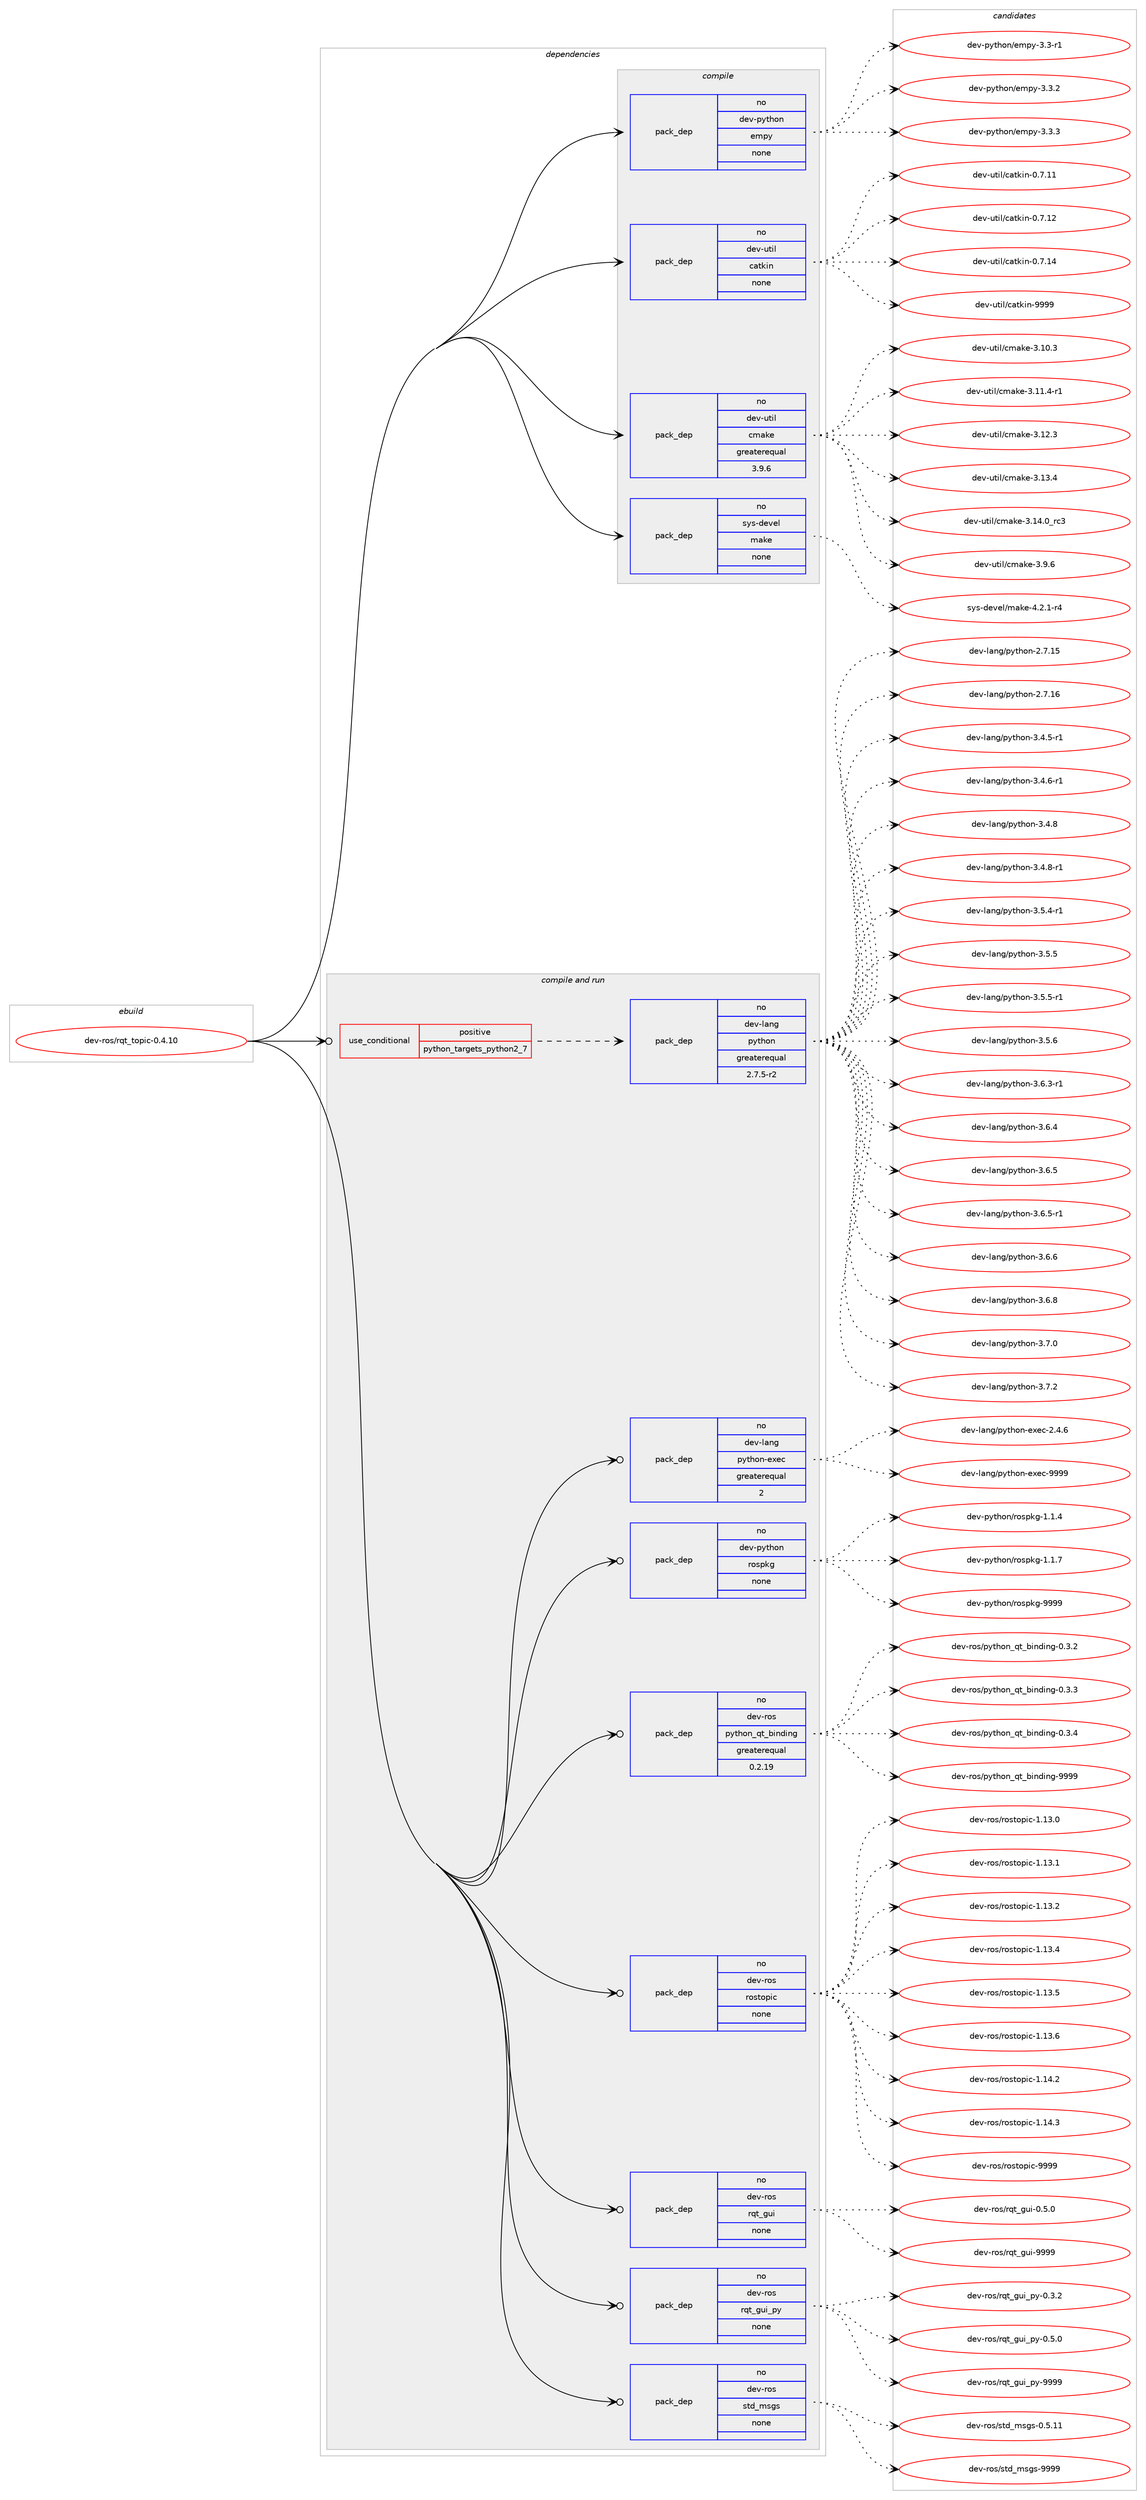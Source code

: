 digraph prolog {

# *************
# Graph options
# *************

newrank=true;
concentrate=true;
compound=true;
graph [rankdir=LR,fontname=Helvetica,fontsize=10,ranksep=1.5];#, ranksep=2.5, nodesep=0.2];
edge  [arrowhead=vee];
node  [fontname=Helvetica,fontsize=10];

# **********
# The ebuild
# **********

subgraph cluster_leftcol {
color=gray;
rank=same;
label=<<i>ebuild</i>>;
id [label="dev-ros/rqt_topic-0.4.10", color=red, width=4, href="../dev-ros/rqt_topic-0.4.10.svg"];
}

# ****************
# The dependencies
# ****************

subgraph cluster_midcol {
color=gray;
label=<<i>dependencies</i>>;
subgraph cluster_compile {
fillcolor="#eeeeee";
style=filled;
label=<<i>compile</i>>;
subgraph pack1056376 {
dependency1470337 [label=<<TABLE BORDER="0" CELLBORDER="1" CELLSPACING="0" CELLPADDING="4" WIDTH="220"><TR><TD ROWSPAN="6" CELLPADDING="30">pack_dep</TD></TR><TR><TD WIDTH="110">no</TD></TR><TR><TD>dev-python</TD></TR><TR><TD>empy</TD></TR><TR><TD>none</TD></TR><TR><TD></TD></TR></TABLE>>, shape=none, color=blue];
}
id:e -> dependency1470337:w [weight=20,style="solid",arrowhead="vee"];
subgraph pack1056377 {
dependency1470338 [label=<<TABLE BORDER="0" CELLBORDER="1" CELLSPACING="0" CELLPADDING="4" WIDTH="220"><TR><TD ROWSPAN="6" CELLPADDING="30">pack_dep</TD></TR><TR><TD WIDTH="110">no</TD></TR><TR><TD>dev-util</TD></TR><TR><TD>catkin</TD></TR><TR><TD>none</TD></TR><TR><TD></TD></TR></TABLE>>, shape=none, color=blue];
}
id:e -> dependency1470338:w [weight=20,style="solid",arrowhead="vee"];
subgraph pack1056378 {
dependency1470339 [label=<<TABLE BORDER="0" CELLBORDER="1" CELLSPACING="0" CELLPADDING="4" WIDTH="220"><TR><TD ROWSPAN="6" CELLPADDING="30">pack_dep</TD></TR><TR><TD WIDTH="110">no</TD></TR><TR><TD>dev-util</TD></TR><TR><TD>cmake</TD></TR><TR><TD>greaterequal</TD></TR><TR><TD>3.9.6</TD></TR></TABLE>>, shape=none, color=blue];
}
id:e -> dependency1470339:w [weight=20,style="solid",arrowhead="vee"];
subgraph pack1056379 {
dependency1470340 [label=<<TABLE BORDER="0" CELLBORDER="1" CELLSPACING="0" CELLPADDING="4" WIDTH="220"><TR><TD ROWSPAN="6" CELLPADDING="30">pack_dep</TD></TR><TR><TD WIDTH="110">no</TD></TR><TR><TD>sys-devel</TD></TR><TR><TD>make</TD></TR><TR><TD>none</TD></TR><TR><TD></TD></TR></TABLE>>, shape=none, color=blue];
}
id:e -> dependency1470340:w [weight=20,style="solid",arrowhead="vee"];
}
subgraph cluster_compileandrun {
fillcolor="#eeeeee";
style=filled;
label=<<i>compile and run</i>>;
subgraph cond390571 {
dependency1470341 [label=<<TABLE BORDER="0" CELLBORDER="1" CELLSPACING="0" CELLPADDING="4"><TR><TD ROWSPAN="3" CELLPADDING="10">use_conditional</TD></TR><TR><TD>positive</TD></TR><TR><TD>python_targets_python2_7</TD></TR></TABLE>>, shape=none, color=red];
subgraph pack1056380 {
dependency1470342 [label=<<TABLE BORDER="0" CELLBORDER="1" CELLSPACING="0" CELLPADDING="4" WIDTH="220"><TR><TD ROWSPAN="6" CELLPADDING="30">pack_dep</TD></TR><TR><TD WIDTH="110">no</TD></TR><TR><TD>dev-lang</TD></TR><TR><TD>python</TD></TR><TR><TD>greaterequal</TD></TR><TR><TD>2.7.5-r2</TD></TR></TABLE>>, shape=none, color=blue];
}
dependency1470341:e -> dependency1470342:w [weight=20,style="dashed",arrowhead="vee"];
}
id:e -> dependency1470341:w [weight=20,style="solid",arrowhead="odotvee"];
subgraph pack1056381 {
dependency1470343 [label=<<TABLE BORDER="0" CELLBORDER="1" CELLSPACING="0" CELLPADDING="4" WIDTH="220"><TR><TD ROWSPAN="6" CELLPADDING="30">pack_dep</TD></TR><TR><TD WIDTH="110">no</TD></TR><TR><TD>dev-lang</TD></TR><TR><TD>python-exec</TD></TR><TR><TD>greaterequal</TD></TR><TR><TD>2</TD></TR></TABLE>>, shape=none, color=blue];
}
id:e -> dependency1470343:w [weight=20,style="solid",arrowhead="odotvee"];
subgraph pack1056382 {
dependency1470344 [label=<<TABLE BORDER="0" CELLBORDER="1" CELLSPACING="0" CELLPADDING="4" WIDTH="220"><TR><TD ROWSPAN="6" CELLPADDING="30">pack_dep</TD></TR><TR><TD WIDTH="110">no</TD></TR><TR><TD>dev-python</TD></TR><TR><TD>rospkg</TD></TR><TR><TD>none</TD></TR><TR><TD></TD></TR></TABLE>>, shape=none, color=blue];
}
id:e -> dependency1470344:w [weight=20,style="solid",arrowhead="odotvee"];
subgraph pack1056383 {
dependency1470345 [label=<<TABLE BORDER="0" CELLBORDER="1" CELLSPACING="0" CELLPADDING="4" WIDTH="220"><TR><TD ROWSPAN="6" CELLPADDING="30">pack_dep</TD></TR><TR><TD WIDTH="110">no</TD></TR><TR><TD>dev-ros</TD></TR><TR><TD>python_qt_binding</TD></TR><TR><TD>greaterequal</TD></TR><TR><TD>0.2.19</TD></TR></TABLE>>, shape=none, color=blue];
}
id:e -> dependency1470345:w [weight=20,style="solid",arrowhead="odotvee"];
subgraph pack1056384 {
dependency1470346 [label=<<TABLE BORDER="0" CELLBORDER="1" CELLSPACING="0" CELLPADDING="4" WIDTH="220"><TR><TD ROWSPAN="6" CELLPADDING="30">pack_dep</TD></TR><TR><TD WIDTH="110">no</TD></TR><TR><TD>dev-ros</TD></TR><TR><TD>rostopic</TD></TR><TR><TD>none</TD></TR><TR><TD></TD></TR></TABLE>>, shape=none, color=blue];
}
id:e -> dependency1470346:w [weight=20,style="solid",arrowhead="odotvee"];
subgraph pack1056385 {
dependency1470347 [label=<<TABLE BORDER="0" CELLBORDER="1" CELLSPACING="0" CELLPADDING="4" WIDTH="220"><TR><TD ROWSPAN="6" CELLPADDING="30">pack_dep</TD></TR><TR><TD WIDTH="110">no</TD></TR><TR><TD>dev-ros</TD></TR><TR><TD>rqt_gui</TD></TR><TR><TD>none</TD></TR><TR><TD></TD></TR></TABLE>>, shape=none, color=blue];
}
id:e -> dependency1470347:w [weight=20,style="solid",arrowhead="odotvee"];
subgraph pack1056386 {
dependency1470348 [label=<<TABLE BORDER="0" CELLBORDER="1" CELLSPACING="0" CELLPADDING="4" WIDTH="220"><TR><TD ROWSPAN="6" CELLPADDING="30">pack_dep</TD></TR><TR><TD WIDTH="110">no</TD></TR><TR><TD>dev-ros</TD></TR><TR><TD>rqt_gui_py</TD></TR><TR><TD>none</TD></TR><TR><TD></TD></TR></TABLE>>, shape=none, color=blue];
}
id:e -> dependency1470348:w [weight=20,style="solid",arrowhead="odotvee"];
subgraph pack1056387 {
dependency1470349 [label=<<TABLE BORDER="0" CELLBORDER="1" CELLSPACING="0" CELLPADDING="4" WIDTH="220"><TR><TD ROWSPAN="6" CELLPADDING="30">pack_dep</TD></TR><TR><TD WIDTH="110">no</TD></TR><TR><TD>dev-ros</TD></TR><TR><TD>std_msgs</TD></TR><TR><TD>none</TD></TR><TR><TD></TD></TR></TABLE>>, shape=none, color=blue];
}
id:e -> dependency1470349:w [weight=20,style="solid",arrowhead="odotvee"];
}
subgraph cluster_run {
fillcolor="#eeeeee";
style=filled;
label=<<i>run</i>>;
}
}

# **************
# The candidates
# **************

subgraph cluster_choices {
rank=same;
color=gray;
label=<<i>candidates</i>>;

subgraph choice1056376 {
color=black;
nodesep=1;
choice1001011184511212111610411111047101109112121455146514511449 [label="dev-python/empy-3.3-r1", color=red, width=4,href="../dev-python/empy-3.3-r1.svg"];
choice1001011184511212111610411111047101109112121455146514650 [label="dev-python/empy-3.3.2", color=red, width=4,href="../dev-python/empy-3.3.2.svg"];
choice1001011184511212111610411111047101109112121455146514651 [label="dev-python/empy-3.3.3", color=red, width=4,href="../dev-python/empy-3.3.3.svg"];
dependency1470337:e -> choice1001011184511212111610411111047101109112121455146514511449:w [style=dotted,weight="100"];
dependency1470337:e -> choice1001011184511212111610411111047101109112121455146514650:w [style=dotted,weight="100"];
dependency1470337:e -> choice1001011184511212111610411111047101109112121455146514651:w [style=dotted,weight="100"];
}
subgraph choice1056377 {
color=black;
nodesep=1;
choice1001011184511711610510847999711610710511045484655464949 [label="dev-util/catkin-0.7.11", color=red, width=4,href="../dev-util/catkin-0.7.11.svg"];
choice1001011184511711610510847999711610710511045484655464950 [label="dev-util/catkin-0.7.12", color=red, width=4,href="../dev-util/catkin-0.7.12.svg"];
choice1001011184511711610510847999711610710511045484655464952 [label="dev-util/catkin-0.7.14", color=red, width=4,href="../dev-util/catkin-0.7.14.svg"];
choice100101118451171161051084799971161071051104557575757 [label="dev-util/catkin-9999", color=red, width=4,href="../dev-util/catkin-9999.svg"];
dependency1470338:e -> choice1001011184511711610510847999711610710511045484655464949:w [style=dotted,weight="100"];
dependency1470338:e -> choice1001011184511711610510847999711610710511045484655464950:w [style=dotted,weight="100"];
dependency1470338:e -> choice1001011184511711610510847999711610710511045484655464952:w [style=dotted,weight="100"];
dependency1470338:e -> choice100101118451171161051084799971161071051104557575757:w [style=dotted,weight="100"];
}
subgraph choice1056378 {
color=black;
nodesep=1;
choice1001011184511711610510847991099710710145514649484651 [label="dev-util/cmake-3.10.3", color=red, width=4,href="../dev-util/cmake-3.10.3.svg"];
choice10010111845117116105108479910997107101455146494946524511449 [label="dev-util/cmake-3.11.4-r1", color=red, width=4,href="../dev-util/cmake-3.11.4-r1.svg"];
choice1001011184511711610510847991099710710145514649504651 [label="dev-util/cmake-3.12.3", color=red, width=4,href="../dev-util/cmake-3.12.3.svg"];
choice1001011184511711610510847991099710710145514649514652 [label="dev-util/cmake-3.13.4", color=red, width=4,href="../dev-util/cmake-3.13.4.svg"];
choice1001011184511711610510847991099710710145514649524648951149951 [label="dev-util/cmake-3.14.0_rc3", color=red, width=4,href="../dev-util/cmake-3.14.0_rc3.svg"];
choice10010111845117116105108479910997107101455146574654 [label="dev-util/cmake-3.9.6", color=red, width=4,href="../dev-util/cmake-3.9.6.svg"];
dependency1470339:e -> choice1001011184511711610510847991099710710145514649484651:w [style=dotted,weight="100"];
dependency1470339:e -> choice10010111845117116105108479910997107101455146494946524511449:w [style=dotted,weight="100"];
dependency1470339:e -> choice1001011184511711610510847991099710710145514649504651:w [style=dotted,weight="100"];
dependency1470339:e -> choice1001011184511711610510847991099710710145514649514652:w [style=dotted,weight="100"];
dependency1470339:e -> choice1001011184511711610510847991099710710145514649524648951149951:w [style=dotted,weight="100"];
dependency1470339:e -> choice10010111845117116105108479910997107101455146574654:w [style=dotted,weight="100"];
}
subgraph choice1056379 {
color=black;
nodesep=1;
choice1151211154510010111810110847109971071014552465046494511452 [label="sys-devel/make-4.2.1-r4", color=red, width=4,href="../sys-devel/make-4.2.1-r4.svg"];
dependency1470340:e -> choice1151211154510010111810110847109971071014552465046494511452:w [style=dotted,weight="100"];
}
subgraph choice1056380 {
color=black;
nodesep=1;
choice10010111845108971101034711212111610411111045504655464953 [label="dev-lang/python-2.7.15", color=red, width=4,href="../dev-lang/python-2.7.15.svg"];
choice10010111845108971101034711212111610411111045504655464954 [label="dev-lang/python-2.7.16", color=red, width=4,href="../dev-lang/python-2.7.16.svg"];
choice1001011184510897110103471121211161041111104551465246534511449 [label="dev-lang/python-3.4.5-r1", color=red, width=4,href="../dev-lang/python-3.4.5-r1.svg"];
choice1001011184510897110103471121211161041111104551465246544511449 [label="dev-lang/python-3.4.6-r1", color=red, width=4,href="../dev-lang/python-3.4.6-r1.svg"];
choice100101118451089711010347112121116104111110455146524656 [label="dev-lang/python-3.4.8", color=red, width=4,href="../dev-lang/python-3.4.8.svg"];
choice1001011184510897110103471121211161041111104551465246564511449 [label="dev-lang/python-3.4.8-r1", color=red, width=4,href="../dev-lang/python-3.4.8-r1.svg"];
choice1001011184510897110103471121211161041111104551465346524511449 [label="dev-lang/python-3.5.4-r1", color=red, width=4,href="../dev-lang/python-3.5.4-r1.svg"];
choice100101118451089711010347112121116104111110455146534653 [label="dev-lang/python-3.5.5", color=red, width=4,href="../dev-lang/python-3.5.5.svg"];
choice1001011184510897110103471121211161041111104551465346534511449 [label="dev-lang/python-3.5.5-r1", color=red, width=4,href="../dev-lang/python-3.5.5-r1.svg"];
choice100101118451089711010347112121116104111110455146534654 [label="dev-lang/python-3.5.6", color=red, width=4,href="../dev-lang/python-3.5.6.svg"];
choice1001011184510897110103471121211161041111104551465446514511449 [label="dev-lang/python-3.6.3-r1", color=red, width=4,href="../dev-lang/python-3.6.3-r1.svg"];
choice100101118451089711010347112121116104111110455146544652 [label="dev-lang/python-3.6.4", color=red, width=4,href="../dev-lang/python-3.6.4.svg"];
choice100101118451089711010347112121116104111110455146544653 [label="dev-lang/python-3.6.5", color=red, width=4,href="../dev-lang/python-3.6.5.svg"];
choice1001011184510897110103471121211161041111104551465446534511449 [label="dev-lang/python-3.6.5-r1", color=red, width=4,href="../dev-lang/python-3.6.5-r1.svg"];
choice100101118451089711010347112121116104111110455146544654 [label="dev-lang/python-3.6.6", color=red, width=4,href="../dev-lang/python-3.6.6.svg"];
choice100101118451089711010347112121116104111110455146544656 [label="dev-lang/python-3.6.8", color=red, width=4,href="../dev-lang/python-3.6.8.svg"];
choice100101118451089711010347112121116104111110455146554648 [label="dev-lang/python-3.7.0", color=red, width=4,href="../dev-lang/python-3.7.0.svg"];
choice100101118451089711010347112121116104111110455146554650 [label="dev-lang/python-3.7.2", color=red, width=4,href="../dev-lang/python-3.7.2.svg"];
dependency1470342:e -> choice10010111845108971101034711212111610411111045504655464953:w [style=dotted,weight="100"];
dependency1470342:e -> choice10010111845108971101034711212111610411111045504655464954:w [style=dotted,weight="100"];
dependency1470342:e -> choice1001011184510897110103471121211161041111104551465246534511449:w [style=dotted,weight="100"];
dependency1470342:e -> choice1001011184510897110103471121211161041111104551465246544511449:w [style=dotted,weight="100"];
dependency1470342:e -> choice100101118451089711010347112121116104111110455146524656:w [style=dotted,weight="100"];
dependency1470342:e -> choice1001011184510897110103471121211161041111104551465246564511449:w [style=dotted,weight="100"];
dependency1470342:e -> choice1001011184510897110103471121211161041111104551465346524511449:w [style=dotted,weight="100"];
dependency1470342:e -> choice100101118451089711010347112121116104111110455146534653:w [style=dotted,weight="100"];
dependency1470342:e -> choice1001011184510897110103471121211161041111104551465346534511449:w [style=dotted,weight="100"];
dependency1470342:e -> choice100101118451089711010347112121116104111110455146534654:w [style=dotted,weight="100"];
dependency1470342:e -> choice1001011184510897110103471121211161041111104551465446514511449:w [style=dotted,weight="100"];
dependency1470342:e -> choice100101118451089711010347112121116104111110455146544652:w [style=dotted,weight="100"];
dependency1470342:e -> choice100101118451089711010347112121116104111110455146544653:w [style=dotted,weight="100"];
dependency1470342:e -> choice1001011184510897110103471121211161041111104551465446534511449:w [style=dotted,weight="100"];
dependency1470342:e -> choice100101118451089711010347112121116104111110455146544654:w [style=dotted,weight="100"];
dependency1470342:e -> choice100101118451089711010347112121116104111110455146544656:w [style=dotted,weight="100"];
dependency1470342:e -> choice100101118451089711010347112121116104111110455146554648:w [style=dotted,weight="100"];
dependency1470342:e -> choice100101118451089711010347112121116104111110455146554650:w [style=dotted,weight="100"];
}
subgraph choice1056381 {
color=black;
nodesep=1;
choice1001011184510897110103471121211161041111104510112010199455046524654 [label="dev-lang/python-exec-2.4.6", color=red, width=4,href="../dev-lang/python-exec-2.4.6.svg"];
choice10010111845108971101034711212111610411111045101120101994557575757 [label="dev-lang/python-exec-9999", color=red, width=4,href="../dev-lang/python-exec-9999.svg"];
dependency1470343:e -> choice1001011184510897110103471121211161041111104510112010199455046524654:w [style=dotted,weight="100"];
dependency1470343:e -> choice10010111845108971101034711212111610411111045101120101994557575757:w [style=dotted,weight="100"];
}
subgraph choice1056382 {
color=black;
nodesep=1;
choice1001011184511212111610411111047114111115112107103454946494652 [label="dev-python/rospkg-1.1.4", color=red, width=4,href="../dev-python/rospkg-1.1.4.svg"];
choice1001011184511212111610411111047114111115112107103454946494655 [label="dev-python/rospkg-1.1.7", color=red, width=4,href="../dev-python/rospkg-1.1.7.svg"];
choice10010111845112121116104111110471141111151121071034557575757 [label="dev-python/rospkg-9999", color=red, width=4,href="../dev-python/rospkg-9999.svg"];
dependency1470344:e -> choice1001011184511212111610411111047114111115112107103454946494652:w [style=dotted,weight="100"];
dependency1470344:e -> choice1001011184511212111610411111047114111115112107103454946494655:w [style=dotted,weight="100"];
dependency1470344:e -> choice10010111845112121116104111110471141111151121071034557575757:w [style=dotted,weight="100"];
}
subgraph choice1056383 {
color=black;
nodesep=1;
choice1001011184511411111547112121116104111110951131169598105110100105110103454846514650 [label="dev-ros/python_qt_binding-0.3.2", color=red, width=4,href="../dev-ros/python_qt_binding-0.3.2.svg"];
choice1001011184511411111547112121116104111110951131169598105110100105110103454846514651 [label="dev-ros/python_qt_binding-0.3.3", color=red, width=4,href="../dev-ros/python_qt_binding-0.3.3.svg"];
choice1001011184511411111547112121116104111110951131169598105110100105110103454846514652 [label="dev-ros/python_qt_binding-0.3.4", color=red, width=4,href="../dev-ros/python_qt_binding-0.3.4.svg"];
choice10010111845114111115471121211161041111109511311695981051101001051101034557575757 [label="dev-ros/python_qt_binding-9999", color=red, width=4,href="../dev-ros/python_qt_binding-9999.svg"];
dependency1470345:e -> choice1001011184511411111547112121116104111110951131169598105110100105110103454846514650:w [style=dotted,weight="100"];
dependency1470345:e -> choice1001011184511411111547112121116104111110951131169598105110100105110103454846514651:w [style=dotted,weight="100"];
dependency1470345:e -> choice1001011184511411111547112121116104111110951131169598105110100105110103454846514652:w [style=dotted,weight="100"];
dependency1470345:e -> choice10010111845114111115471121211161041111109511311695981051101001051101034557575757:w [style=dotted,weight="100"];
}
subgraph choice1056384 {
color=black;
nodesep=1;
choice10010111845114111115471141111151161111121059945494649514648 [label="dev-ros/rostopic-1.13.0", color=red, width=4,href="../dev-ros/rostopic-1.13.0.svg"];
choice10010111845114111115471141111151161111121059945494649514649 [label="dev-ros/rostopic-1.13.1", color=red, width=4,href="../dev-ros/rostopic-1.13.1.svg"];
choice10010111845114111115471141111151161111121059945494649514650 [label="dev-ros/rostopic-1.13.2", color=red, width=4,href="../dev-ros/rostopic-1.13.2.svg"];
choice10010111845114111115471141111151161111121059945494649514652 [label="dev-ros/rostopic-1.13.4", color=red, width=4,href="../dev-ros/rostopic-1.13.4.svg"];
choice10010111845114111115471141111151161111121059945494649514653 [label="dev-ros/rostopic-1.13.5", color=red, width=4,href="../dev-ros/rostopic-1.13.5.svg"];
choice10010111845114111115471141111151161111121059945494649514654 [label="dev-ros/rostopic-1.13.6", color=red, width=4,href="../dev-ros/rostopic-1.13.6.svg"];
choice10010111845114111115471141111151161111121059945494649524650 [label="dev-ros/rostopic-1.14.2", color=red, width=4,href="../dev-ros/rostopic-1.14.2.svg"];
choice10010111845114111115471141111151161111121059945494649524651 [label="dev-ros/rostopic-1.14.3", color=red, width=4,href="../dev-ros/rostopic-1.14.3.svg"];
choice1001011184511411111547114111115116111112105994557575757 [label="dev-ros/rostopic-9999", color=red, width=4,href="../dev-ros/rostopic-9999.svg"];
dependency1470346:e -> choice10010111845114111115471141111151161111121059945494649514648:w [style=dotted,weight="100"];
dependency1470346:e -> choice10010111845114111115471141111151161111121059945494649514649:w [style=dotted,weight="100"];
dependency1470346:e -> choice10010111845114111115471141111151161111121059945494649514650:w [style=dotted,weight="100"];
dependency1470346:e -> choice10010111845114111115471141111151161111121059945494649514652:w [style=dotted,weight="100"];
dependency1470346:e -> choice10010111845114111115471141111151161111121059945494649514653:w [style=dotted,weight="100"];
dependency1470346:e -> choice10010111845114111115471141111151161111121059945494649514654:w [style=dotted,weight="100"];
dependency1470346:e -> choice10010111845114111115471141111151161111121059945494649524650:w [style=dotted,weight="100"];
dependency1470346:e -> choice10010111845114111115471141111151161111121059945494649524651:w [style=dotted,weight="100"];
dependency1470346:e -> choice1001011184511411111547114111115116111112105994557575757:w [style=dotted,weight="100"];
}
subgraph choice1056385 {
color=black;
nodesep=1;
choice100101118451141111154711411311695103117105454846534648 [label="dev-ros/rqt_gui-0.5.0", color=red, width=4,href="../dev-ros/rqt_gui-0.5.0.svg"];
choice1001011184511411111547114113116951031171054557575757 [label="dev-ros/rqt_gui-9999", color=red, width=4,href="../dev-ros/rqt_gui-9999.svg"];
dependency1470347:e -> choice100101118451141111154711411311695103117105454846534648:w [style=dotted,weight="100"];
dependency1470347:e -> choice1001011184511411111547114113116951031171054557575757:w [style=dotted,weight="100"];
}
subgraph choice1056386 {
color=black;
nodesep=1;
choice10010111845114111115471141131169510311710595112121454846514650 [label="dev-ros/rqt_gui_py-0.3.2", color=red, width=4,href="../dev-ros/rqt_gui_py-0.3.2.svg"];
choice10010111845114111115471141131169510311710595112121454846534648 [label="dev-ros/rqt_gui_py-0.5.0", color=red, width=4,href="../dev-ros/rqt_gui_py-0.5.0.svg"];
choice100101118451141111154711411311695103117105951121214557575757 [label="dev-ros/rqt_gui_py-9999", color=red, width=4,href="../dev-ros/rqt_gui_py-9999.svg"];
dependency1470348:e -> choice10010111845114111115471141131169510311710595112121454846514650:w [style=dotted,weight="100"];
dependency1470348:e -> choice10010111845114111115471141131169510311710595112121454846534648:w [style=dotted,weight="100"];
dependency1470348:e -> choice100101118451141111154711411311695103117105951121214557575757:w [style=dotted,weight="100"];
}
subgraph choice1056387 {
color=black;
nodesep=1;
choice10010111845114111115471151161009510911510311545484653464949 [label="dev-ros/std_msgs-0.5.11", color=red, width=4,href="../dev-ros/std_msgs-0.5.11.svg"];
choice1001011184511411111547115116100951091151031154557575757 [label="dev-ros/std_msgs-9999", color=red, width=4,href="../dev-ros/std_msgs-9999.svg"];
dependency1470349:e -> choice10010111845114111115471151161009510911510311545484653464949:w [style=dotted,weight="100"];
dependency1470349:e -> choice1001011184511411111547115116100951091151031154557575757:w [style=dotted,weight="100"];
}
}

}
